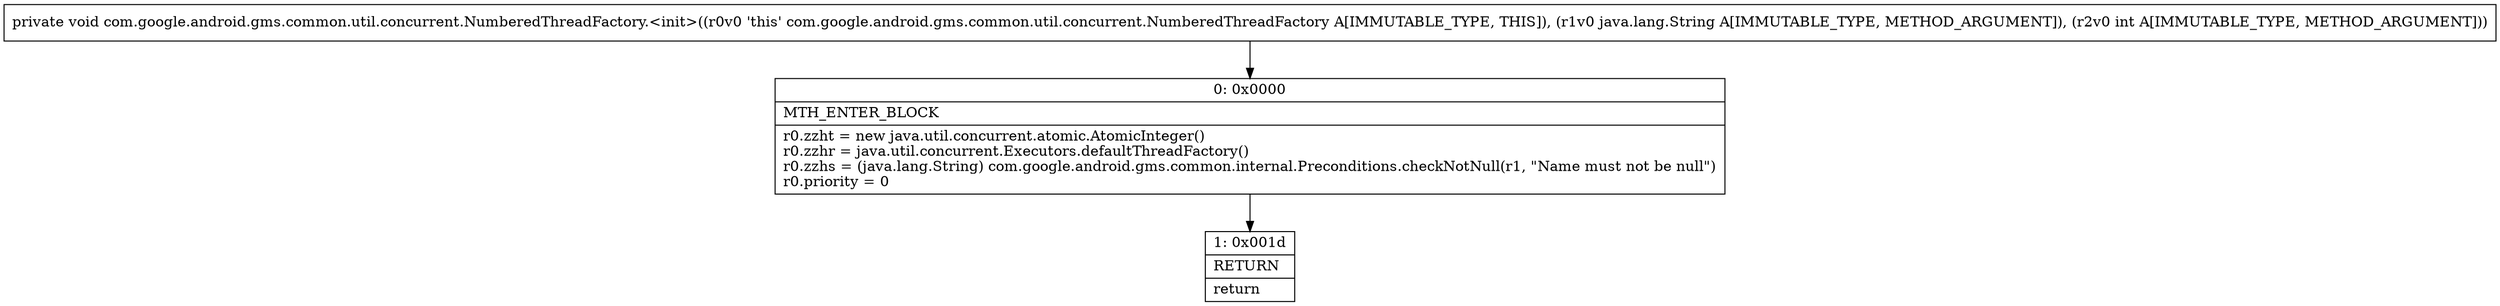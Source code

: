 digraph "CFG forcom.google.android.gms.common.util.concurrent.NumberedThreadFactory.\<init\>(Ljava\/lang\/String;I)V" {
Node_0 [shape=record,label="{0\:\ 0x0000|MTH_ENTER_BLOCK\l|r0.zzht = new java.util.concurrent.atomic.AtomicInteger()\lr0.zzhr = java.util.concurrent.Executors.defaultThreadFactory()\lr0.zzhs = (java.lang.String) com.google.android.gms.common.internal.Preconditions.checkNotNull(r1, \"Name must not be null\")\lr0.priority = 0\l}"];
Node_1 [shape=record,label="{1\:\ 0x001d|RETURN\l|return\l}"];
MethodNode[shape=record,label="{private void com.google.android.gms.common.util.concurrent.NumberedThreadFactory.\<init\>((r0v0 'this' com.google.android.gms.common.util.concurrent.NumberedThreadFactory A[IMMUTABLE_TYPE, THIS]), (r1v0 java.lang.String A[IMMUTABLE_TYPE, METHOD_ARGUMENT]), (r2v0 int A[IMMUTABLE_TYPE, METHOD_ARGUMENT])) }"];
MethodNode -> Node_0;
Node_0 -> Node_1;
}

